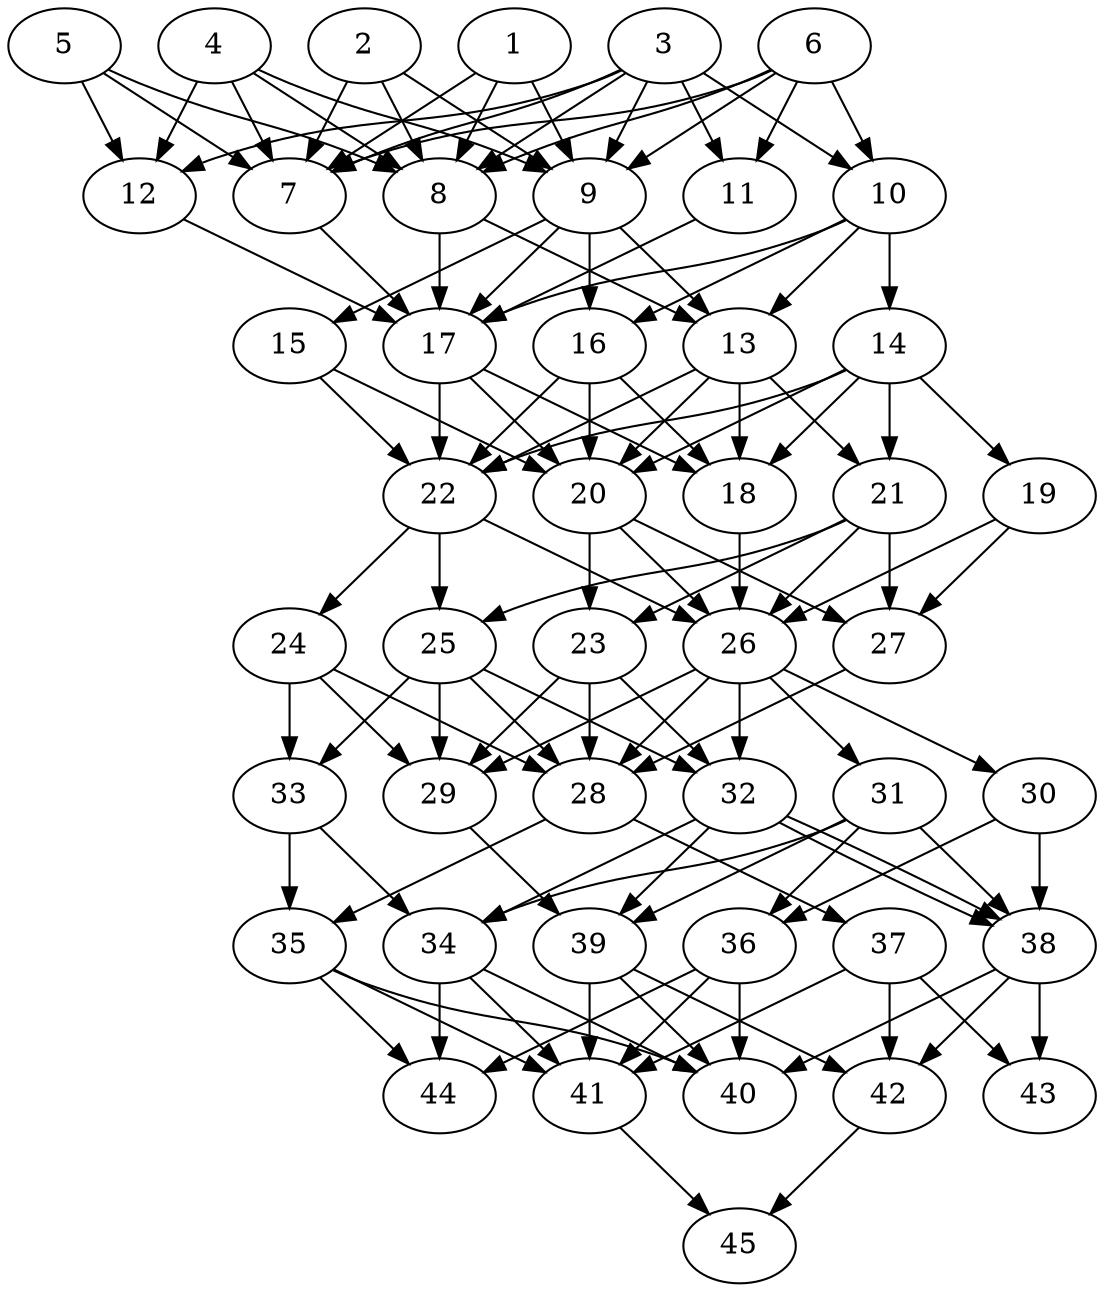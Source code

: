 // DAG automatically generated by daggen at Thu Oct  3 14:07:24 2019
// ./daggen --dot -n 45 --ccr 0.3 --fat 0.5 --regular 0.9 --density 0.9 --mindata 5242880 --maxdata 52428800 
digraph G {
  1 [size="51780267", alpha="0.04", expect_size="15534080"] 
  1 -> 7 [size ="15534080"]
  1 -> 8 [size ="15534080"]
  1 -> 9 [size ="15534080"]
  2 [size="61102080", alpha="0.13", expect_size="18330624"] 
  2 -> 7 [size ="18330624"]
  2 -> 8 [size ="18330624"]
  2 -> 9 [size ="18330624"]
  3 [size="115947520", alpha="0.19", expect_size="34784256"] 
  3 -> 7 [size ="34784256"]
  3 -> 8 [size ="34784256"]
  3 -> 9 [size ="34784256"]
  3 -> 10 [size ="34784256"]
  3 -> 11 [size ="34784256"]
  3 -> 12 [size ="34784256"]
  4 [size="106922667", alpha="0.04", expect_size="32076800"] 
  4 -> 7 [size ="32076800"]
  4 -> 8 [size ="32076800"]
  4 -> 9 [size ="32076800"]
  4 -> 12 [size ="32076800"]
  5 [size="129611093", alpha="0.13", expect_size="38883328"] 
  5 -> 7 [size ="38883328"]
  5 -> 8 [size ="38883328"]
  5 -> 12 [size ="38883328"]
  6 [size="119125333", alpha="0.16", expect_size="35737600"] 
  6 -> 7 [size ="35737600"]
  6 -> 8 [size ="35737600"]
  6 -> 9 [size ="35737600"]
  6 -> 10 [size ="35737600"]
  6 -> 11 [size ="35737600"]
  7 [size="116476587", alpha="0.17", expect_size="34942976"] 
  7 -> 17 [size ="34942976"]
  8 [size="20865707", alpha="0.12", expect_size="6259712"] 
  8 -> 13 [size ="6259712"]
  8 -> 17 [size ="6259712"]
  9 [size="96955733", alpha="0.13", expect_size="29086720"] 
  9 -> 13 [size ="29086720"]
  9 -> 15 [size ="29086720"]
  9 -> 16 [size ="29086720"]
  9 -> 17 [size ="29086720"]
  10 [size="59139413", alpha="0.16", expect_size="17741824"] 
  10 -> 13 [size ="17741824"]
  10 -> 14 [size ="17741824"]
  10 -> 16 [size ="17741824"]
  10 -> 17 [size ="17741824"]
  11 [size="46984533", alpha="0.15", expect_size="14095360"] 
  11 -> 17 [size ="14095360"]
  12 [size="80032427", alpha="0.09", expect_size="24009728"] 
  12 -> 17 [size ="24009728"]
  13 [size="26084693", alpha="0.18", expect_size="7825408"] 
  13 -> 18 [size ="7825408"]
  13 -> 20 [size ="7825408"]
  13 -> 21 [size ="7825408"]
  13 -> 22 [size ="7825408"]
  14 [size="20507307", alpha="0.01", expect_size="6152192"] 
  14 -> 18 [size ="6152192"]
  14 -> 19 [size ="6152192"]
  14 -> 20 [size ="6152192"]
  14 -> 21 [size ="6152192"]
  14 -> 22 [size ="6152192"]
  15 [size="50408107", alpha="0.02", expect_size="15122432"] 
  15 -> 20 [size ="15122432"]
  15 -> 22 [size ="15122432"]
  16 [size="156166827", alpha="0.03", expect_size="46850048"] 
  16 -> 18 [size ="46850048"]
  16 -> 20 [size ="46850048"]
  16 -> 22 [size ="46850048"]
  17 [size="122856107", alpha="0.16", expect_size="36856832"] 
  17 -> 18 [size ="36856832"]
  17 -> 20 [size ="36856832"]
  17 -> 22 [size ="36856832"]
  18 [size="100331520", alpha="0.04", expect_size="30099456"] 
  18 -> 26 [size ="30099456"]
  19 [size="40349013", alpha="0.13", expect_size="12104704"] 
  19 -> 26 [size ="12104704"]
  19 -> 27 [size ="12104704"]
  20 [size="140834133", alpha="0.17", expect_size="42250240"] 
  20 -> 23 [size ="42250240"]
  20 -> 26 [size ="42250240"]
  20 -> 27 [size ="42250240"]
  21 [size="110452053", alpha="0.05", expect_size="33135616"] 
  21 -> 23 [size ="33135616"]
  21 -> 25 [size ="33135616"]
  21 -> 26 [size ="33135616"]
  21 -> 27 [size ="33135616"]
  22 [size="69669547", alpha="0.19", expect_size="20900864"] 
  22 -> 24 [size ="20900864"]
  22 -> 25 [size ="20900864"]
  22 -> 26 [size ="20900864"]
  23 [size="142537387", alpha="0.05", expect_size="42761216"] 
  23 -> 28 [size ="42761216"]
  23 -> 29 [size ="42761216"]
  23 -> 32 [size ="42761216"]
  24 [size="128136533", alpha="0.03", expect_size="38440960"] 
  24 -> 28 [size ="38440960"]
  24 -> 29 [size ="38440960"]
  24 -> 33 [size ="38440960"]
  25 [size="139236693", alpha="0.15", expect_size="41771008"] 
  25 -> 28 [size ="41771008"]
  25 -> 29 [size ="41771008"]
  25 -> 32 [size ="41771008"]
  25 -> 33 [size ="41771008"]
  26 [size="152627200", alpha="0.20", expect_size="45788160"] 
  26 -> 28 [size ="45788160"]
  26 -> 29 [size ="45788160"]
  26 -> 30 [size ="45788160"]
  26 -> 31 [size ="45788160"]
  26 -> 32 [size ="45788160"]
  27 [size="173356373", alpha="0.17", expect_size="52006912"] 
  27 -> 28 [size ="52006912"]
  28 [size="144298667", alpha="0.15", expect_size="43289600"] 
  28 -> 35 [size ="43289600"]
  28 -> 37 [size ="43289600"]
  29 [size="173755733", alpha="0.03", expect_size="52126720"] 
  29 -> 39 [size ="52126720"]
  30 [size="118725973", alpha="0.17", expect_size="35617792"] 
  30 -> 36 [size ="35617792"]
  30 -> 38 [size ="35617792"]
  31 [size="94474240", alpha="0.14", expect_size="28342272"] 
  31 -> 34 [size ="28342272"]
  31 -> 36 [size ="28342272"]
  31 -> 38 [size ="28342272"]
  31 -> 39 [size ="28342272"]
  32 [size="135307947", alpha="0.19", expect_size="40592384"] 
  32 -> 34 [size ="40592384"]
  32 -> 38 [size ="40592384"]
  32 -> 38 [size ="40592384"]
  32 -> 39 [size ="40592384"]
  33 [size="127563093", alpha="0.05", expect_size="38268928"] 
  33 -> 34 [size ="38268928"]
  33 -> 35 [size ="38268928"]
  34 [size="169717760", alpha="0.11", expect_size="50915328"] 
  34 -> 40 [size ="50915328"]
  34 -> 41 [size ="50915328"]
  34 -> 44 [size ="50915328"]
  35 [size="36648960", alpha="0.02", expect_size="10994688"] 
  35 -> 40 [size ="10994688"]
  35 -> 41 [size ="10994688"]
  35 -> 44 [size ="10994688"]
  36 [size="155060907", alpha="0.11", expect_size="46518272"] 
  36 -> 40 [size ="46518272"]
  36 -> 41 [size ="46518272"]
  36 -> 44 [size ="46518272"]
  37 [size="154750293", alpha="0.12", expect_size="46425088"] 
  37 -> 41 [size ="46425088"]
  37 -> 42 [size ="46425088"]
  37 -> 43 [size ="46425088"]
  38 [size="134717440", alpha="0.05", expect_size="40415232"] 
  38 -> 40 [size ="40415232"]
  38 -> 42 [size ="40415232"]
  38 -> 43 [size ="40415232"]
  39 [size="98351787", alpha="0.20", expect_size="29505536"] 
  39 -> 40 [size ="29505536"]
  39 -> 41 [size ="29505536"]
  39 -> 42 [size ="29505536"]
  40 [size="125132800", alpha="0.11", expect_size="37539840"] 
  41 [size="99440640", alpha="0.13", expect_size="29832192"] 
  41 -> 45 [size ="29832192"]
  42 [size="50786987", alpha="0.03", expect_size="15236096"] 
  42 -> 45 [size ="15236096"]
  43 [size="41724587", alpha="0.08", expect_size="12517376"] 
  44 [size="80868693", alpha="0.07", expect_size="24260608"] 
  45 [size="171246933", alpha="0.02", expect_size="51374080"] 
}
